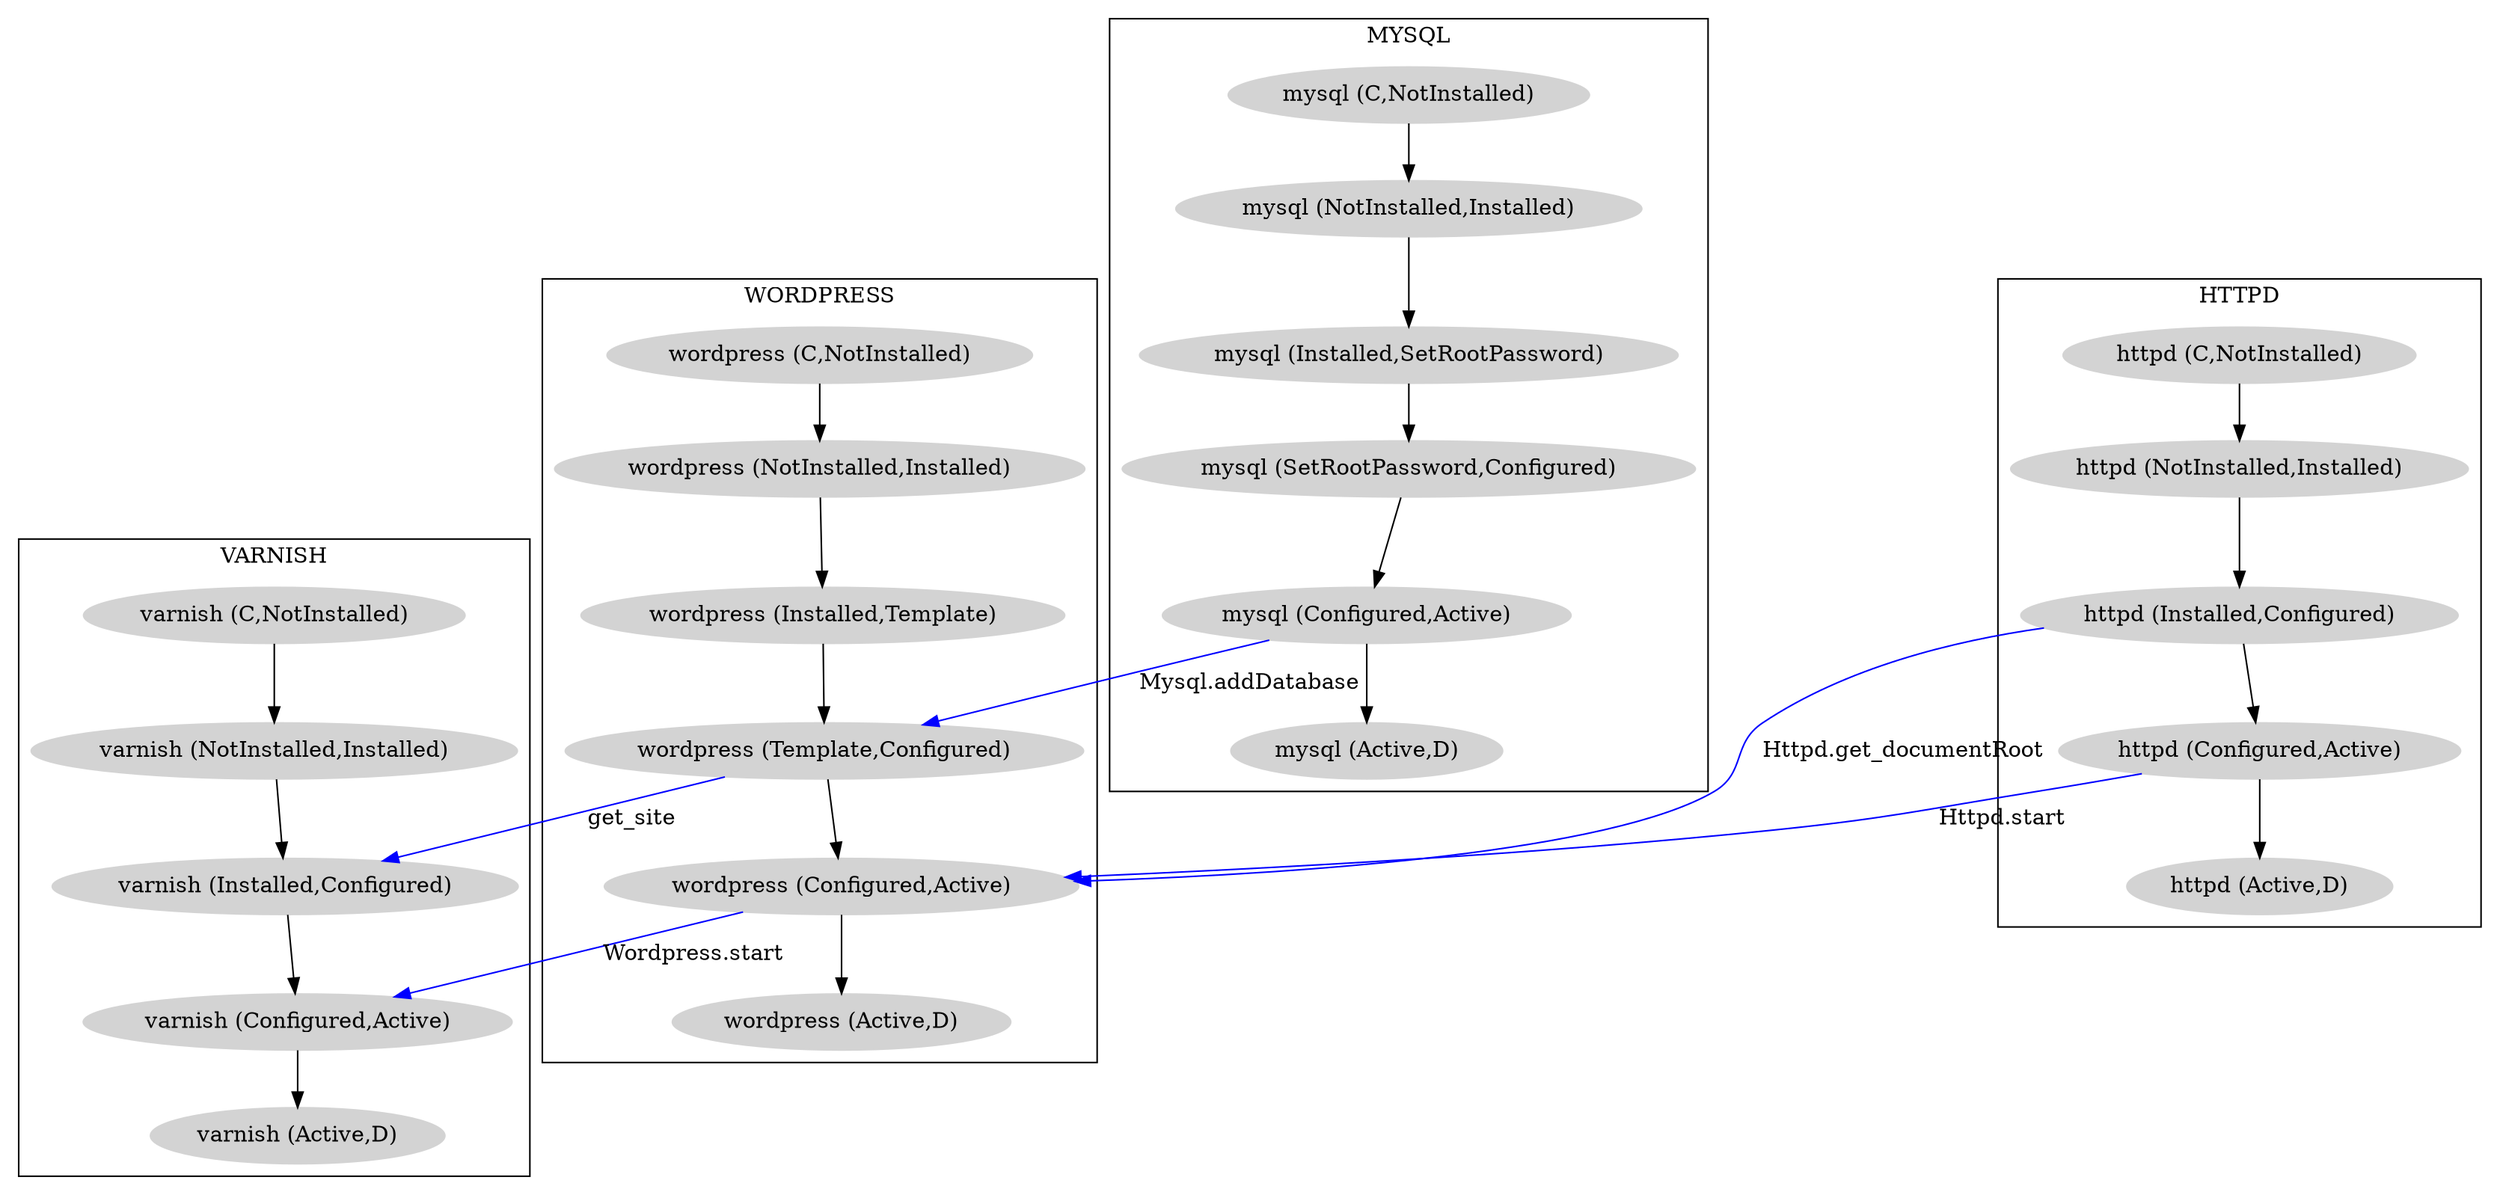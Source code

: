// Abstract plan in DOT file representation 

digraph {

	// Instance line of varnish
	subgraph cluster_varnish {
		node[style=filled, color=lightgrey];
		"varnish (C,NotInstalled)" -> "varnish (NotInstalled,Installed)";
		"varnish (NotInstalled,Installed)" -> "varnish (Installed,Configured)";
		"varnish (Installed,Configured)" -> "varnish (Configured,Active)";
		"varnish (Configured,Active)" -> "varnish (Active,D)";
		label="VARNISH";
	}

	// Instance line of wordpress
	subgraph cluster_wordpress {
		node[style=filled, color=lightgrey];
		"wordpress (C,NotInstalled)" -> "wordpress (NotInstalled,Installed)";
		"wordpress (NotInstalled,Installed)" -> "wordpress (Installed,Template)";
		"wordpress (Installed,Template)" -> "wordpress (Template,Configured)";
		"wordpress (Template,Configured)" -> "wordpress (Configured,Active)";
		"wordpress (Configured,Active)" -> "wordpress (Active,D)";
		label="WORDPRESS";
	}

	// Instance line of httpd
	subgraph cluster_httpd {
		node[style=filled, color=lightgrey];
		"httpd (C,NotInstalled)" -> "httpd (NotInstalled,Installed)";
		"httpd (NotInstalled,Installed)" -> "httpd (Installed,Configured)";
		"httpd (Installed,Configured)" -> "httpd (Configured,Active)";
		"httpd (Configured,Active)" -> "httpd (Active,D)";
		label="HTTPD";
	}

	// Instance line of mysql
	subgraph cluster_mysql {
		node[style=filled, color=lightgrey];
		"mysql (C,NotInstalled)" -> "mysql (NotInstalled,Installed)";
		"mysql (NotInstalled,Installed)" -> "mysql (Installed,SetRootPassword)";
		"mysql (Installed,SetRootPassword)" -> "mysql (SetRootPassword,Configured)";
		"mysql (SetRootPassword,Configured)" -> "mysql (Configured,Active)";
		"mysql (Configured,Active)" -> "mysql (Active,D)";
		label="MYSQL";
	}

	// Edges from instance line of wordpress
		"wordpress (Template,Configured)" -> "varnish (Installed,Configured)" [label="get_site", color=blue];
		"wordpress (Configured,Active)" -> "varnish (Configured,Active)" [label="Wordpress.start", color=blue];

	// Edges from instance line of httpd
		"httpd (Installed,Configured)" -> "wordpress (Configured,Active)" [label="Httpd.get_documentRoot", color=blue];
		"httpd (Configured,Active)" -> "wordpress (Configured,Active)" [label="Httpd.start", color=blue];

	// Edges from instance line of mysql
		"mysql (Configured,Active)" -> "wordpress (Template,Configured)" [label="Mysql.addDatabase", color=blue];
}